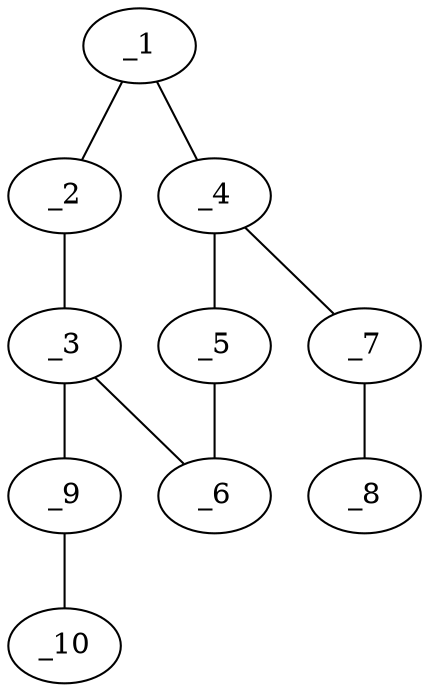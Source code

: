 graph molid674350 {
	_1	 [charge=0,
		chem=4,
		symbol="N  ",
		x="3.7321",
		y="-0.5"];
	_2	 [charge=0,
		chem=4,
		symbol="N  ",
		x="3.7321",
		y="0.5"];
	_1 -- _2	 [valence=1];
	_4	 [charge=0,
		chem=1,
		symbol="C  ",
		x="2.866",
		y="-1"];
	_1 -- _4	 [valence=2];
	_3	 [charge=0,
		chem=1,
		symbol="C  ",
		x="2.866",
		y=1];
	_2 -- _3	 [valence=2];
	_6	 [charge=0,
		chem=4,
		symbol="N  ",
		x=2,
		y="0.5"];
	_3 -- _6	 [valence=1];
	_9	 [charge=0,
		chem=5,
		symbol="S  ",
		x="2.866",
		y=2];
	_3 -- _9	 [valence=1];
	_5	 [charge=0,
		chem=4,
		symbol="N  ",
		x=2,
		y="-0.5"];
	_4 -- _5	 [valence=1];
	_7	 [charge=0,
		chem=5,
		symbol="S  ",
		x="2.866",
		y="-2"];
	_4 -- _7	 [valence=1];
	_5 -- _6	 [valence=1];
	_8	 [charge=0,
		chem=1,
		symbol="C  ",
		x=2,
		y="-2.5"];
	_7 -- _8	 [valence=1];
	_10	 [charge=0,
		chem=1,
		symbol="C  ",
		x="3.7321",
		y="2.5"];
	_9 -- _10	 [valence=1];
}
